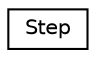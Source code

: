 digraph "Graphical Class Hierarchy"
{
 // LATEX_PDF_SIZE
  edge [fontname="Helvetica",fontsize="10",labelfontname="Helvetica",labelfontsize="10"];
  node [fontname="Helvetica",fontsize="10",shape=record];
  rankdir="LR";
  Node0 [label="Step",height=0.2,width=0.4,color="black", fillcolor="white", style="filled",URL="$struct_step.html",tooltip="Step structure."];
}
